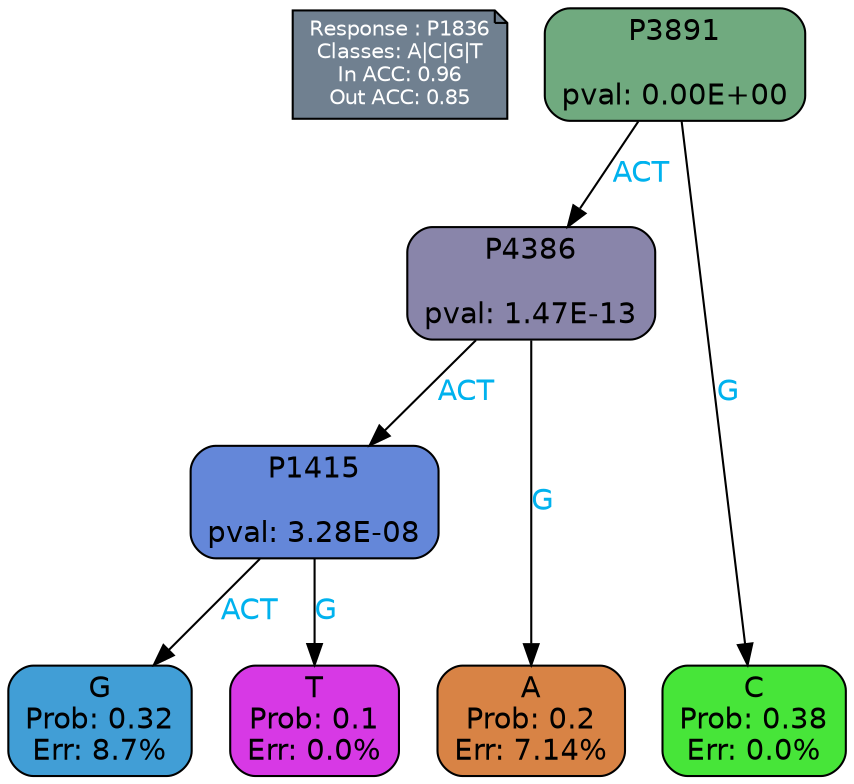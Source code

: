 digraph Tree {
node [shape=box, style="filled, rounded", color="black", fontname=helvetica] ;
graph [ranksep=equally, splines=polylines, bgcolor=transparent, dpi=600] ;
edge [fontname=helvetica] ;
LEGEND [label="Response : P1836
Classes: A|C|G|T
In ACC: 0.96
Out ACC: 0.85
",shape=note,align=left,style=filled,fillcolor="slategray",fontcolor="white",fontsize=10];1 [label="P3891

pval: 0.00E+00", fillcolor="#70aa7f"] ;
2 [label="P4386

pval: 1.47E-13", fillcolor="#8985aa"] ;
3 [label="P1415

pval: 3.28E-08", fillcolor="#6487d9"] ;
4 [label="G
Prob: 0.32
Err: 8.7%", fillcolor="#419ed6"] ;
5 [label="T
Prob: 0.1
Err: 0.0%", fillcolor="#d739e5"] ;
6 [label="A
Prob: 0.2
Err: 7.14%", fillcolor="#d88345"] ;
7 [label="C
Prob: 0.38
Err: 0.0%", fillcolor="#47e539"] ;
1 -> 2 [label="ACT",fontcolor=deepskyblue2] ;
1 -> 7 [label="G",fontcolor=deepskyblue2] ;
2 -> 3 [label="ACT",fontcolor=deepskyblue2] ;
2 -> 6 [label="G",fontcolor=deepskyblue2] ;
3 -> 4 [label="ACT",fontcolor=deepskyblue2] ;
3 -> 5 [label="G",fontcolor=deepskyblue2] ;
{rank = same; 4;5;6;7;}{rank = same; LEGEND;1;}}